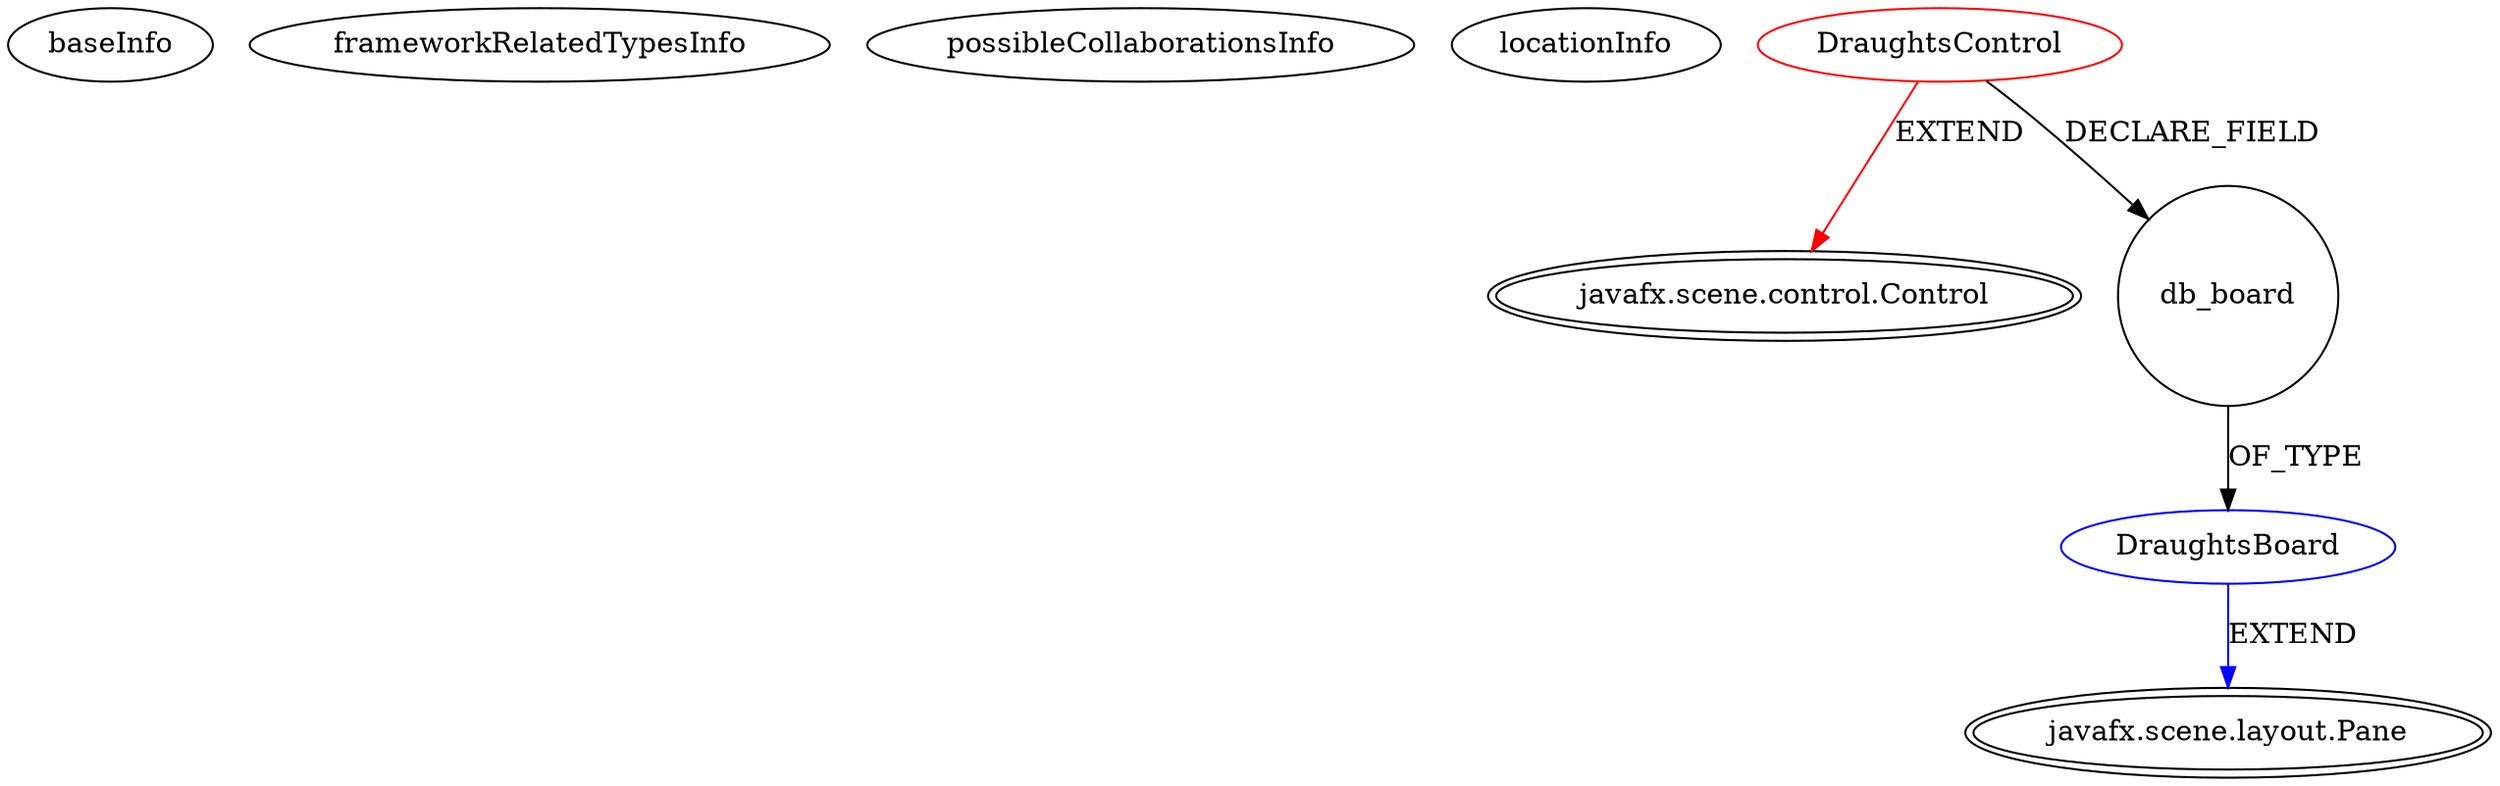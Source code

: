 digraph {
baseInfo[graphId=4607,category="extension_graph",isAnonymous=false,possibleRelation=true]
frameworkRelatedTypesInfo[0="javafx.scene.control.Control"]
possibleCollaborationsInfo[0="4607~FIELD_DECLARATION-~javafx.scene.control.Control ~javafx.scene.layout.Pane ~false~false"]
locationInfo[projectName="uinsion-Draughts",filePath="/uinsion-Draughts/Draughts-master/src/DraughtsControl.java",contextSignature="DraughtsControl",graphId="4607"]
0[label="DraughtsControl",vertexType="ROOT_CLIENT_CLASS_DECLARATION",isFrameworkType=false,color=red]
1[label="javafx.scene.control.Control",vertexType="FRAMEWORK_CLASS_TYPE",isFrameworkType=true,peripheries=2]
2[label="db_board",vertexType="FIELD_DECLARATION",isFrameworkType=false,shape=circle]
3[label="DraughtsBoard",vertexType="REFERENCE_CLIENT_CLASS_DECLARATION",isFrameworkType=false,color=blue]
4[label="javafx.scene.layout.Pane",vertexType="FRAMEWORK_CLASS_TYPE",isFrameworkType=true,peripheries=2]
0->1[label="EXTEND",color=red]
0->2[label="DECLARE_FIELD"]
3->4[label="EXTEND",color=blue]
2->3[label="OF_TYPE"]
}
